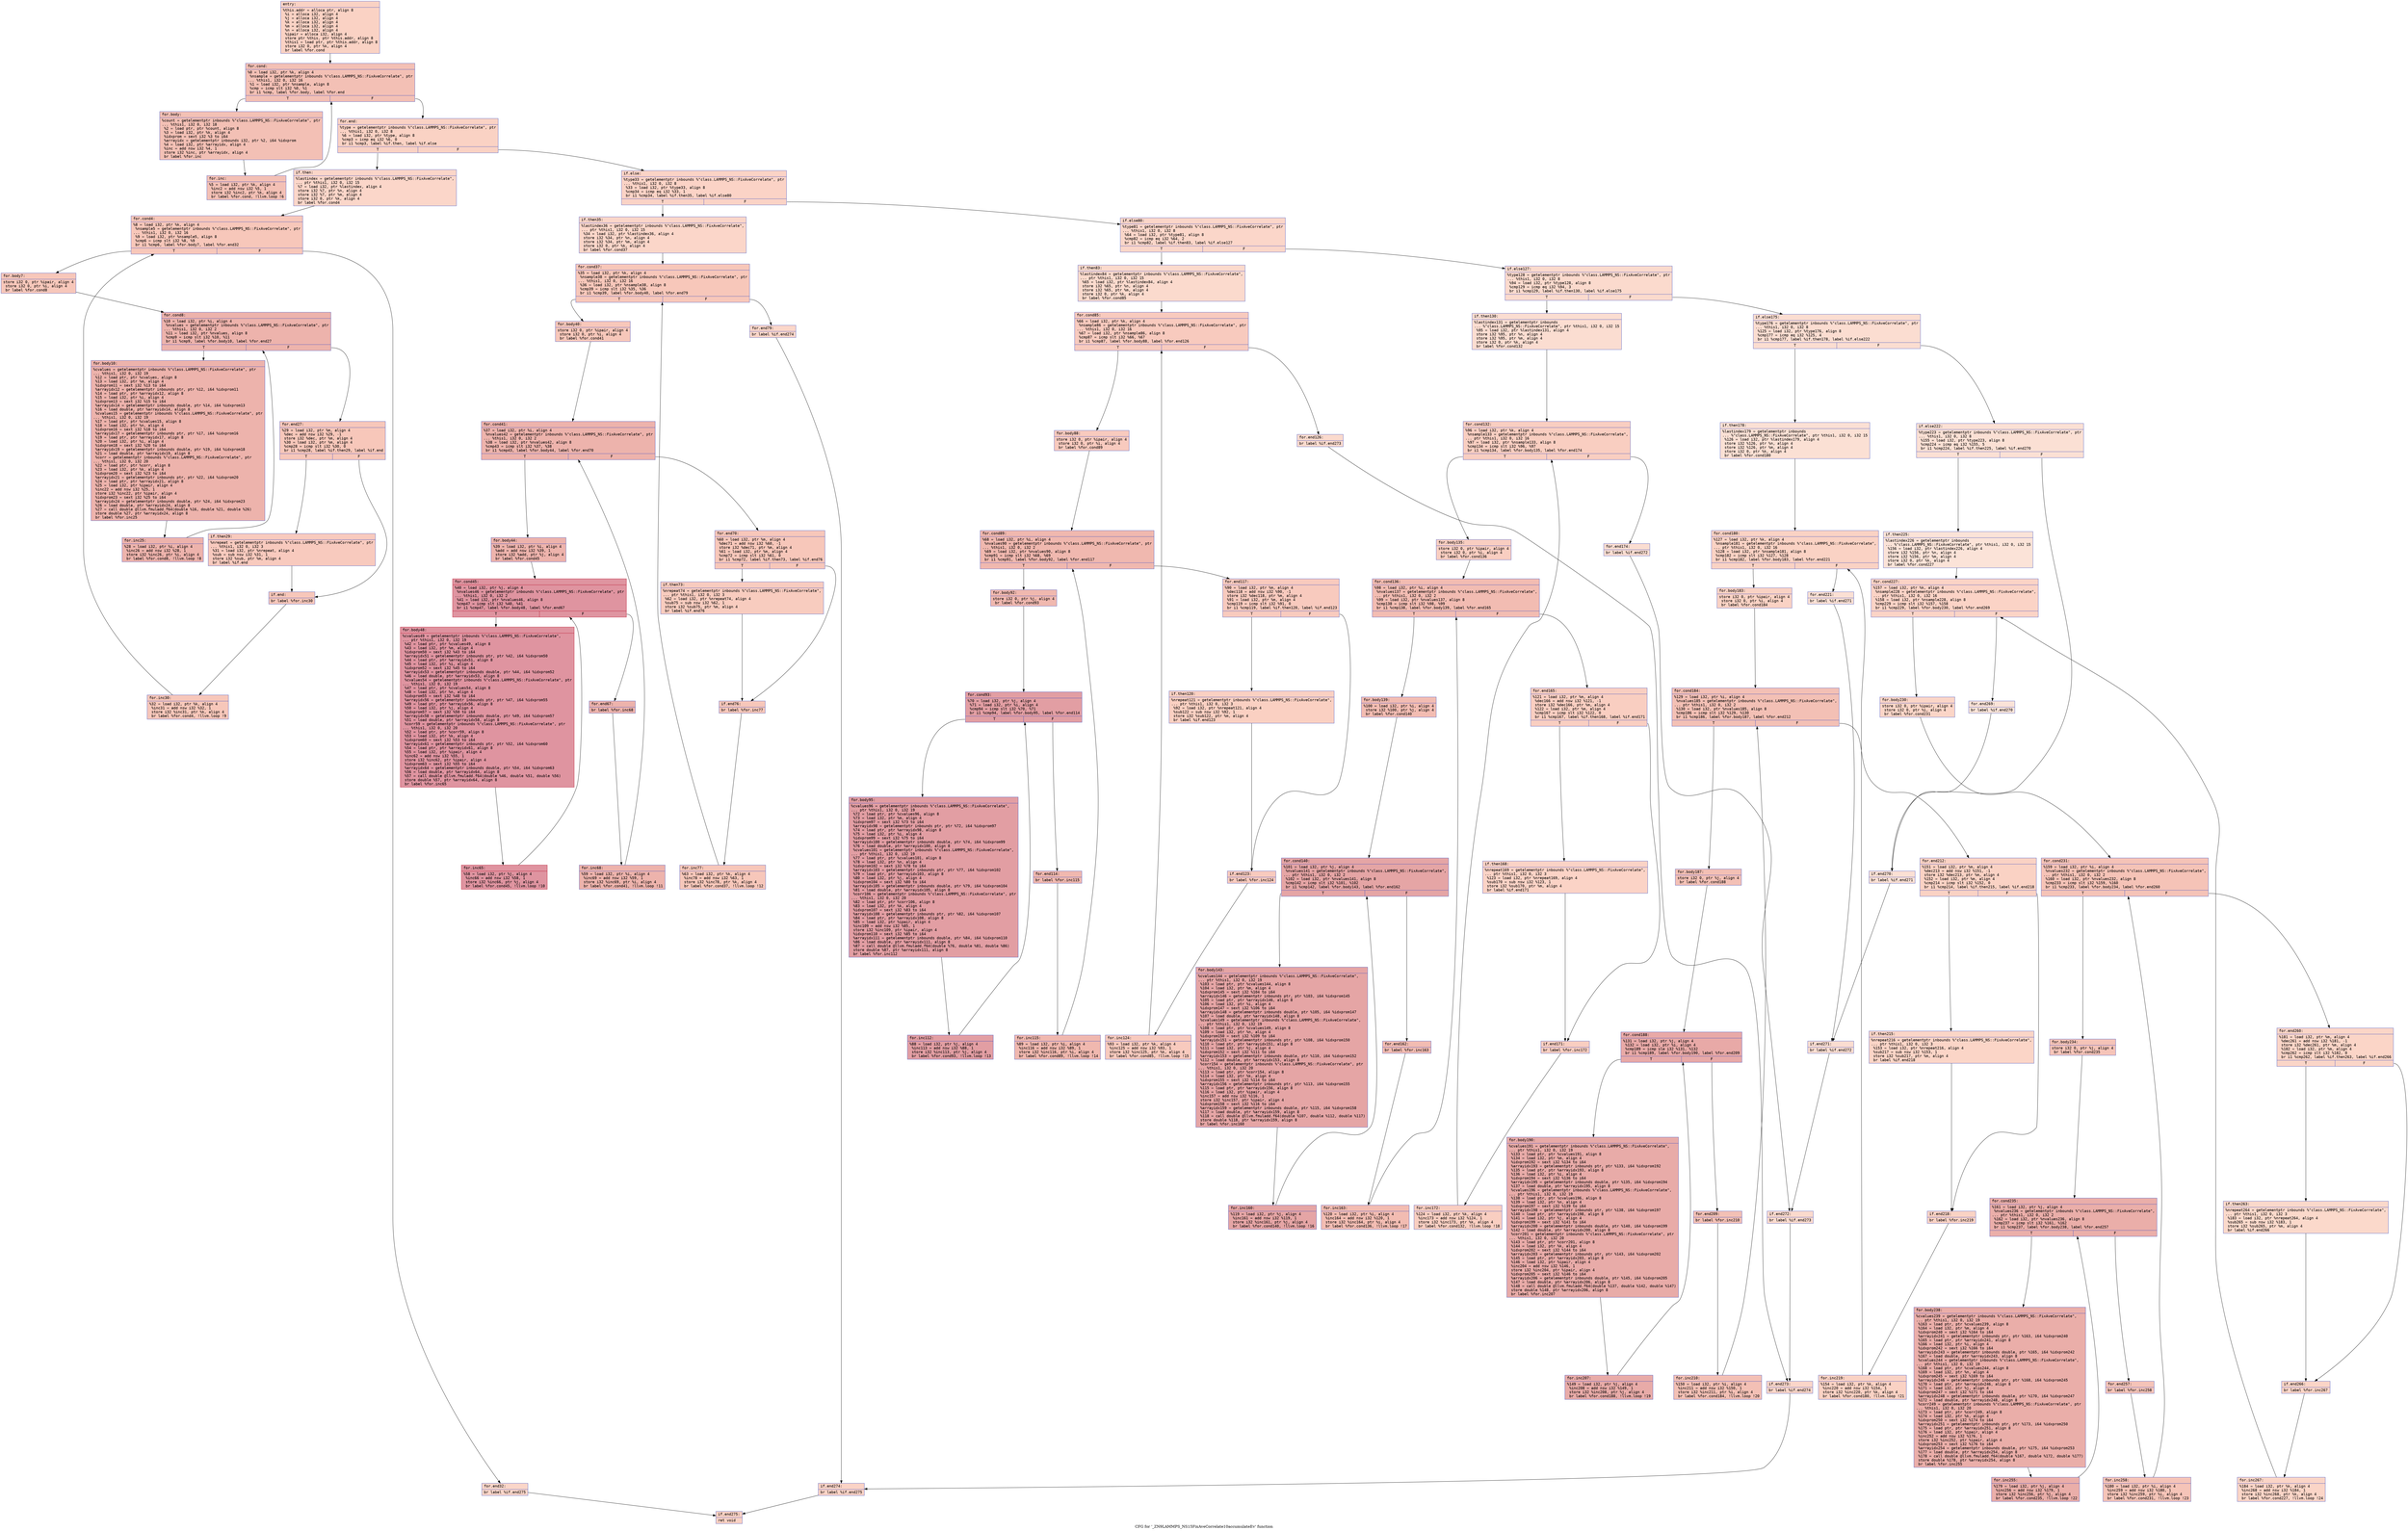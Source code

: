 digraph "CFG for '_ZN9LAMMPS_NS15FixAveCorrelate10accumulateEv' function" {
	label="CFG for '_ZN9LAMMPS_NS15FixAveCorrelate10accumulateEv' function";

	Node0x55703a9fd490 [shape=record,color="#3d50c3ff", style=filled, fillcolor="#f4987a70" fontname="Courier",label="{entry:\l|  %this.addr = alloca ptr, align 8\l  %i = alloca i32, align 4\l  %j = alloca i32, align 4\l  %k = alloca i32, align 4\l  %m = alloca i32, align 4\l  %n = alloca i32, align 4\l  %ipair = alloca i32, align 4\l  store ptr %this, ptr %this.addr, align 8\l  %this1 = load ptr, ptr %this.addr, align 8\l  store i32 0, ptr %k, align 4\l  br label %for.cond\l}"];
	Node0x55703a9fd490 -> Node0x55703a9fd910[tooltip="entry -> for.cond\nProbability 100.00%" ];
	Node0x55703a9fd910 [shape=record,color="#3d50c3ff", style=filled, fillcolor="#e5705870" fontname="Courier",label="{for.cond:\l|  %0 = load i32, ptr %k, align 4\l  %nsample = getelementptr inbounds %\"class.LAMMPS_NS::FixAveCorrelate\", ptr\l... %this1, i32 0, i32 16\l  %1 = load i32, ptr %nsample, align 8\l  %cmp = icmp slt i32 %0, %1\l  br i1 %cmp, label %for.body, label %for.end\l|{<s0>T|<s1>F}}"];
	Node0x55703a9fd910:s0 -> Node0x55703a9fde30[tooltip="for.cond -> for.body\nProbability 96.88%" ];
	Node0x55703a9fd910:s1 -> Node0x55703a9fdeb0[tooltip="for.cond -> for.end\nProbability 3.12%" ];
	Node0x55703a9fde30 [shape=record,color="#3d50c3ff", style=filled, fillcolor="#e5705870" fontname="Courier",label="{for.body:\l|  %count = getelementptr inbounds %\"class.LAMMPS_NS::FixAveCorrelate\", ptr\l... %this1, i32 0, i32 18\l  %2 = load ptr, ptr %count, align 8\l  %3 = load i32, ptr %k, align 4\l  %idxprom = sext i32 %3 to i64\l  %arrayidx = getelementptr inbounds i32, ptr %2, i64 %idxprom\l  %4 = load i32, ptr %arrayidx, align 4\l  %inc = add nsw i32 %4, 1\l  store i32 %inc, ptr %arrayidx, align 4\l  br label %for.inc\l}"];
	Node0x55703a9fde30 -> Node0x55703a9fe4e0[tooltip="for.body -> for.inc\nProbability 100.00%" ];
	Node0x55703a9fe4e0 [shape=record,color="#3d50c3ff", style=filled, fillcolor="#e5705870" fontname="Courier",label="{for.inc:\l|  %5 = load i32, ptr %k, align 4\l  %inc2 = add nsw i32 %5, 1\l  store i32 %inc2, ptr %k, align 4\l  br label %for.cond, !llvm.loop !6\l}"];
	Node0x55703a9fe4e0 -> Node0x55703a9fd910[tooltip="for.inc -> for.cond\nProbability 100.00%" ];
	Node0x55703a9fdeb0 [shape=record,color="#3d50c3ff", style=filled, fillcolor="#f4987a70" fontname="Courier",label="{for.end:\l|  %type = getelementptr inbounds %\"class.LAMMPS_NS::FixAveCorrelate\", ptr\l... %this1, i32 0, i32 8\l  %6 = load i32, ptr %type, align 8\l  %cmp3 = icmp eq i32 %6, 0\l  br i1 %cmp3, label %if.then, label %if.else\l|{<s0>T|<s1>F}}"];
	Node0x55703a9fdeb0:s0 -> Node0x55703a9feaa0[tooltip="for.end -> if.then\nProbability 37.50%" ];
	Node0x55703a9fdeb0:s1 -> Node0x55703a9feb10[tooltip="for.end -> if.else\nProbability 62.50%" ];
	Node0x55703a9feaa0 [shape=record,color="#3d50c3ff", style=filled, fillcolor="#f6a38570" fontname="Courier",label="{if.then:\l|  %lastindex = getelementptr inbounds %\"class.LAMMPS_NS::FixAveCorrelate\",\l... ptr %this1, i32 0, i32 15\l  %7 = load i32, ptr %lastindex, align 4\l  store i32 %7, ptr %n, align 4\l  store i32 %7, ptr %m, align 4\l  store i32 0, ptr %k, align 4\l  br label %for.cond4\l}"];
	Node0x55703a9feaa0 -> Node0x55703a9fec30[tooltip="if.then -> for.cond4\nProbability 100.00%" ];
	Node0x55703a9fec30 [shape=record,color="#3d50c3ff", style=filled, fillcolor="#ec7f6370" fontname="Courier",label="{for.cond4:\l|  %8 = load i32, ptr %k, align 4\l  %nsample5 = getelementptr inbounds %\"class.LAMMPS_NS::FixAveCorrelate\", ptr\l... %this1, i32 0, i32 16\l  %9 = load i32, ptr %nsample5, align 8\l  %cmp6 = icmp slt i32 %8, %9\l  br i1 %cmp6, label %for.body7, label %for.end32\l|{<s0>T|<s1>F}}"];
	Node0x55703a9fec30:s0 -> Node0x55703aa0a2b0[tooltip="for.cond4 -> for.body7\nProbability 96.88%" ];
	Node0x55703a9fec30:s1 -> Node0x55703aa0a330[tooltip="for.cond4 -> for.end32\nProbability 3.12%" ];
	Node0x55703aa0a2b0 [shape=record,color="#3d50c3ff", style=filled, fillcolor="#ec7f6370" fontname="Courier",label="{for.body7:\l|  store i32 0, ptr %ipair, align 4\l  store i32 0, ptr %i, align 4\l  br label %for.cond8\l}"];
	Node0x55703aa0a2b0 -> Node0x55703aa0a5a0[tooltip="for.body7 -> for.cond8\nProbability 100.00%" ];
	Node0x55703aa0a5a0 [shape=record,color="#3d50c3ff", style=filled, fillcolor="#d6524470" fontname="Courier",label="{for.cond8:\l|  %10 = load i32, ptr %i, align 4\l  %nvalues = getelementptr inbounds %\"class.LAMMPS_NS::FixAveCorrelate\", ptr\l... %this1, i32 0, i32 2\l  %11 = load i32, ptr %nvalues, align 8\l  %cmp9 = icmp slt i32 %10, %11\l  br i1 %cmp9, label %for.body10, label %for.end27\l|{<s0>T|<s1>F}}"];
	Node0x55703aa0a5a0:s0 -> Node0x55703aa0a920[tooltip="for.cond8 -> for.body10\nProbability 96.88%" ];
	Node0x55703aa0a5a0:s1 -> Node0x55703aa0a9a0[tooltip="for.cond8 -> for.end27\nProbability 3.12%" ];
	Node0x55703aa0a920 [shape=record,color="#3d50c3ff", style=filled, fillcolor="#d6524470" fontname="Courier",label="{for.body10:\l|  %cvalues = getelementptr inbounds %\"class.LAMMPS_NS::FixAveCorrelate\", ptr\l... %this1, i32 0, i32 19\l  %12 = load ptr, ptr %cvalues, align 8\l  %13 = load i32, ptr %m, align 4\l  %idxprom11 = sext i32 %13 to i64\l  %arrayidx12 = getelementptr inbounds ptr, ptr %12, i64 %idxprom11\l  %14 = load ptr, ptr %arrayidx12, align 8\l  %15 = load i32, ptr %i, align 4\l  %idxprom13 = sext i32 %15 to i64\l  %arrayidx14 = getelementptr inbounds double, ptr %14, i64 %idxprom13\l  %16 = load double, ptr %arrayidx14, align 8\l  %cvalues15 = getelementptr inbounds %\"class.LAMMPS_NS::FixAveCorrelate\", ptr\l... %this1, i32 0, i32 19\l  %17 = load ptr, ptr %cvalues15, align 8\l  %18 = load i32, ptr %n, align 4\l  %idxprom16 = sext i32 %18 to i64\l  %arrayidx17 = getelementptr inbounds ptr, ptr %17, i64 %idxprom16\l  %19 = load ptr, ptr %arrayidx17, align 8\l  %20 = load i32, ptr %i, align 4\l  %idxprom18 = sext i32 %20 to i64\l  %arrayidx19 = getelementptr inbounds double, ptr %19, i64 %idxprom18\l  %21 = load double, ptr %arrayidx19, align 8\l  %corr = getelementptr inbounds %\"class.LAMMPS_NS::FixAveCorrelate\", ptr\l... %this1, i32 0, i32 20\l  %22 = load ptr, ptr %corr, align 8\l  %23 = load i32, ptr %k, align 4\l  %idxprom20 = sext i32 %23 to i64\l  %arrayidx21 = getelementptr inbounds ptr, ptr %22, i64 %idxprom20\l  %24 = load ptr, ptr %arrayidx21, align 8\l  %25 = load i32, ptr %ipair, align 4\l  %inc22 = add nsw i32 %25, 1\l  store i32 %inc22, ptr %ipair, align 4\l  %idxprom23 = sext i32 %25 to i64\l  %arrayidx24 = getelementptr inbounds double, ptr %24, i64 %idxprom23\l  %26 = load double, ptr %arrayidx24, align 8\l  %27 = call double @llvm.fmuladd.f64(double %16, double %21, double %26)\l  store double %27, ptr %arrayidx24, align 8\l  br label %for.inc25\l}"];
	Node0x55703aa0a920 -> Node0x55703a9f9bf0[tooltip="for.body10 -> for.inc25\nProbability 100.00%" ];
	Node0x55703a9f9bf0 [shape=record,color="#3d50c3ff", style=filled, fillcolor="#d6524470" fontname="Courier",label="{for.inc25:\l|  %28 = load i32, ptr %i, align 4\l  %inc26 = add nsw i32 %28, 1\l  store i32 %inc26, ptr %i, align 4\l  br label %for.cond8, !llvm.loop !8\l}"];
	Node0x55703a9f9bf0 -> Node0x55703aa0a5a0[tooltip="for.inc25 -> for.cond8\nProbability 100.00%" ];
	Node0x55703aa0a9a0 [shape=record,color="#3d50c3ff", style=filled, fillcolor="#ec7f6370" fontname="Courier",label="{for.end27:\l|  %29 = load i32, ptr %m, align 4\l  %dec = add nsw i32 %29, -1\l  store i32 %dec, ptr %m, align 4\l  %30 = load i32, ptr %m, align 4\l  %cmp28 = icmp slt i32 %30, 0\l  br i1 %cmp28, label %if.then29, label %if.end\l|{<s0>T|<s1>F}}"];
	Node0x55703aa0a9a0:s0 -> Node0x55703aa0c9d0[tooltip="for.end27 -> if.then29\nProbability 37.50%" ];
	Node0x55703aa0a9a0:s1 -> Node0x55703aa0ca20[tooltip="for.end27 -> if.end\nProbability 62.50%" ];
	Node0x55703aa0c9d0 [shape=record,color="#3d50c3ff", style=filled, fillcolor="#ef886b70" fontname="Courier",label="{if.then29:\l|  %nrepeat = getelementptr inbounds %\"class.LAMMPS_NS::FixAveCorrelate\", ptr\l... %this1, i32 0, i32 3\l  %31 = load i32, ptr %nrepeat, align 4\l  %sub = sub nsw i32 %31, 1\l  store i32 %sub, ptr %m, align 4\l  br label %if.end\l}"];
	Node0x55703aa0c9d0 -> Node0x55703aa0ca20[tooltip="if.then29 -> if.end\nProbability 100.00%" ];
	Node0x55703aa0ca20 [shape=record,color="#3d50c3ff", style=filled, fillcolor="#ec7f6370" fontname="Courier",label="{if.end:\l|  br label %for.inc30\l}"];
	Node0x55703aa0ca20 -> Node0x55703aa0ce60[tooltip="if.end -> for.inc30\nProbability 100.00%" ];
	Node0x55703aa0ce60 [shape=record,color="#3d50c3ff", style=filled, fillcolor="#ec7f6370" fontname="Courier",label="{for.inc30:\l|  %32 = load i32, ptr %k, align 4\l  %inc31 = add nsw i32 %32, 1\l  store i32 %inc31, ptr %k, align 4\l  br label %for.cond4, !llvm.loop !9\l}"];
	Node0x55703aa0ce60 -> Node0x55703a9fec30[tooltip="for.inc30 -> for.cond4\nProbability 100.00%" ];
	Node0x55703aa0a330 [shape=record,color="#3d50c3ff", style=filled, fillcolor="#f6a38570" fontname="Courier",label="{for.end32:\l|  br label %if.end275\l}"];
	Node0x55703aa0a330 -> Node0x55703aa0d2e0[tooltip="for.end32 -> if.end275\nProbability 100.00%" ];
	Node0x55703a9feb10 [shape=record,color="#3d50c3ff", style=filled, fillcolor="#f59c7d70" fontname="Courier",label="{if.else:\l|  %type33 = getelementptr inbounds %\"class.LAMMPS_NS::FixAveCorrelate\", ptr\l... %this1, i32 0, i32 8\l  %33 = load i32, ptr %type33, align 8\l  %cmp34 = icmp eq i32 %33, 1\l  br i1 %cmp34, label %if.then35, label %if.else80\l|{<s0>T|<s1>F}}"];
	Node0x55703a9feb10:s0 -> Node0x55703aa0d5e0[tooltip="if.else -> if.then35\nProbability 50.00%" ];
	Node0x55703a9feb10:s1 -> Node0x55703aa0d660[tooltip="if.else -> if.else80\nProbability 50.00%" ];
	Node0x55703aa0d5e0 [shape=record,color="#3d50c3ff", style=filled, fillcolor="#f6a38570" fontname="Courier",label="{if.then35:\l|  %lastindex36 = getelementptr inbounds %\"class.LAMMPS_NS::FixAveCorrelate\",\l... ptr %this1, i32 0, i32 15\l  %34 = load i32, ptr %lastindex36, align 4\l  store i32 %34, ptr %n, align 4\l  store i32 %34, ptr %m, align 4\l  store i32 0, ptr %k, align 4\l  br label %for.cond37\l}"];
	Node0x55703aa0d5e0 -> Node0x55703aa0dae0[tooltip="if.then35 -> for.cond37\nProbability 100.00%" ];
	Node0x55703aa0dae0 [shape=record,color="#3d50c3ff", style=filled, fillcolor="#ec7f6370" fontname="Courier",label="{for.cond37:\l|  %35 = load i32, ptr %k, align 4\l  %nsample38 = getelementptr inbounds %\"class.LAMMPS_NS::FixAveCorrelate\", ptr\l... %this1, i32 0, i32 16\l  %36 = load i32, ptr %nsample38, align 8\l  %cmp39 = icmp slt i32 %35, %36\l  br i1 %cmp39, label %for.body40, label %for.end79\l|{<s0>T|<s1>F}}"];
	Node0x55703aa0dae0:s0 -> Node0x55703aa0de70[tooltip="for.cond37 -> for.body40\nProbability 96.88%" ];
	Node0x55703aa0dae0:s1 -> Node0x55703aa0def0[tooltip="for.cond37 -> for.end79\nProbability 3.12%" ];
	Node0x55703aa0de70 [shape=record,color="#3d50c3ff", style=filled, fillcolor="#ec7f6370" fontname="Courier",label="{for.body40:\l|  store i32 0, ptr %ipair, align 4\l  store i32 0, ptr %i, align 4\l  br label %for.cond41\l}"];
	Node0x55703aa0de70 -> Node0x55703aa0e160[tooltip="for.body40 -> for.cond41\nProbability 100.00%" ];
	Node0x55703aa0e160 [shape=record,color="#3d50c3ff", style=filled, fillcolor="#d6524470" fontname="Courier",label="{for.cond41:\l|  %37 = load i32, ptr %i, align 4\l  %nvalues42 = getelementptr inbounds %\"class.LAMMPS_NS::FixAveCorrelate\", ptr\l... %this1, i32 0, i32 2\l  %38 = load i32, ptr %nvalues42, align 8\l  %cmp43 = icmp slt i32 %37, %38\l  br i1 %cmp43, label %for.body44, label %for.end70\l|{<s0>T|<s1>F}}"];
	Node0x55703aa0e160:s0 -> Node0x55703aa0e4f0[tooltip="for.cond41 -> for.body44\nProbability 96.88%" ];
	Node0x55703aa0e160:s1 -> Node0x55703aa0e570[tooltip="for.cond41 -> for.end70\nProbability 3.12%" ];
	Node0x55703aa0e4f0 [shape=record,color="#3d50c3ff", style=filled, fillcolor="#d6524470" fontname="Courier",label="{for.body44:\l|  %39 = load i32, ptr %i, align 4\l  %add = add nsw i32 %39, 1\l  store i32 %add, ptr %j, align 4\l  br label %for.cond45\l}"];
	Node0x55703aa0e4f0 -> Node0x55703aa0e870[tooltip="for.body44 -> for.cond45\nProbability 100.00%" ];
	Node0x55703aa0e870 [shape=record,color="#b70d28ff", style=filled, fillcolor="#b70d2870" fontname="Courier",label="{for.cond45:\l|  %40 = load i32, ptr %j, align 4\l  %nvalues46 = getelementptr inbounds %\"class.LAMMPS_NS::FixAveCorrelate\", ptr\l... %this1, i32 0, i32 2\l  %41 = load i32, ptr %nvalues46, align 8\l  %cmp47 = icmp slt i32 %40, %41\l  br i1 %cmp47, label %for.body48, label %for.end67\l|{<s0>T|<s1>F}}"];
	Node0x55703aa0e870:s0 -> Node0x55703aa0ec00[tooltip="for.cond45 -> for.body48\nProbability 96.88%" ];
	Node0x55703aa0e870:s1 -> Node0x55703aa0ec80[tooltip="for.cond45 -> for.end67\nProbability 3.12%" ];
	Node0x55703aa0ec00 [shape=record,color="#b70d28ff", style=filled, fillcolor="#b70d2870" fontname="Courier",label="{for.body48:\l|  %cvalues49 = getelementptr inbounds %\"class.LAMMPS_NS::FixAveCorrelate\",\l... ptr %this1, i32 0, i32 19\l  %42 = load ptr, ptr %cvalues49, align 8\l  %43 = load i32, ptr %m, align 4\l  %idxprom50 = sext i32 %43 to i64\l  %arrayidx51 = getelementptr inbounds ptr, ptr %42, i64 %idxprom50\l  %44 = load ptr, ptr %arrayidx51, align 8\l  %45 = load i32, ptr %i, align 4\l  %idxprom52 = sext i32 %45 to i64\l  %arrayidx53 = getelementptr inbounds double, ptr %44, i64 %idxprom52\l  %46 = load double, ptr %arrayidx53, align 8\l  %cvalues54 = getelementptr inbounds %\"class.LAMMPS_NS::FixAveCorrelate\", ptr\l... %this1, i32 0, i32 19\l  %47 = load ptr, ptr %cvalues54, align 8\l  %48 = load i32, ptr %n, align 4\l  %idxprom55 = sext i32 %48 to i64\l  %arrayidx56 = getelementptr inbounds ptr, ptr %47, i64 %idxprom55\l  %49 = load ptr, ptr %arrayidx56, align 8\l  %50 = load i32, ptr %j, align 4\l  %idxprom57 = sext i32 %50 to i64\l  %arrayidx58 = getelementptr inbounds double, ptr %49, i64 %idxprom57\l  %51 = load double, ptr %arrayidx58, align 8\l  %corr59 = getelementptr inbounds %\"class.LAMMPS_NS::FixAveCorrelate\", ptr\l... %this1, i32 0, i32 20\l  %52 = load ptr, ptr %corr59, align 8\l  %53 = load i32, ptr %k, align 4\l  %idxprom60 = sext i32 %53 to i64\l  %arrayidx61 = getelementptr inbounds ptr, ptr %52, i64 %idxprom60\l  %54 = load ptr, ptr %arrayidx61, align 8\l  %55 = load i32, ptr %ipair, align 4\l  %inc62 = add nsw i32 %55, 1\l  store i32 %inc62, ptr %ipair, align 4\l  %idxprom63 = sext i32 %55 to i64\l  %arrayidx64 = getelementptr inbounds double, ptr %54, i64 %idxprom63\l  %56 = load double, ptr %arrayidx64, align 8\l  %57 = call double @llvm.fmuladd.f64(double %46, double %51, double %56)\l  store double %57, ptr %arrayidx64, align 8\l  br label %for.inc65\l}"];
	Node0x55703aa0ec00 -> Node0x55703aa11270[tooltip="for.body48 -> for.inc65\nProbability 100.00%" ];
	Node0x55703aa11270 [shape=record,color="#b70d28ff", style=filled, fillcolor="#b70d2870" fontname="Courier",label="{for.inc65:\l|  %58 = load i32, ptr %j, align 4\l  %inc66 = add nsw i32 %58, 1\l  store i32 %inc66, ptr %j, align 4\l  br label %for.cond45, !llvm.loop !10\l}"];
	Node0x55703aa11270 -> Node0x55703aa0e870[tooltip="for.inc65 -> for.cond45\nProbability 100.00%" ];
	Node0x55703aa0ec80 [shape=record,color="#3d50c3ff", style=filled, fillcolor="#d6524470" fontname="Courier",label="{for.end67:\l|  br label %for.inc68\l}"];
	Node0x55703aa0ec80 -> Node0x55703aa116a0[tooltip="for.end67 -> for.inc68\nProbability 100.00%" ];
	Node0x55703aa116a0 [shape=record,color="#3d50c3ff", style=filled, fillcolor="#d6524470" fontname="Courier",label="{for.inc68:\l|  %59 = load i32, ptr %i, align 4\l  %inc69 = add nsw i32 %59, 1\l  store i32 %inc69, ptr %i, align 4\l  br label %for.cond41, !llvm.loop !11\l}"];
	Node0x55703aa116a0 -> Node0x55703aa0e160[tooltip="for.inc68 -> for.cond41\nProbability 100.00%" ];
	Node0x55703aa0e570 [shape=record,color="#3d50c3ff", style=filled, fillcolor="#ec7f6370" fontname="Courier",label="{for.end70:\l|  %60 = load i32, ptr %m, align 4\l  %dec71 = add nsw i32 %60, -1\l  store i32 %dec71, ptr %m, align 4\l  %61 = load i32, ptr %m, align 4\l  %cmp72 = icmp slt i32 %61, 0\l  br i1 %cmp72, label %if.then73, label %if.end76\l|{<s0>T|<s1>F}}"];
	Node0x55703aa0e570:s0 -> Node0x55703aa11dd0[tooltip="for.end70 -> if.then73\nProbability 37.50%" ];
	Node0x55703aa0e570:s1 -> Node0x55703aa11e50[tooltip="for.end70 -> if.end76\nProbability 62.50%" ];
	Node0x55703aa11dd0 [shape=record,color="#3d50c3ff", style=filled, fillcolor="#f08b6e70" fontname="Courier",label="{if.then73:\l|  %nrepeat74 = getelementptr inbounds %\"class.LAMMPS_NS::FixAveCorrelate\",\l... ptr %this1, i32 0, i32 3\l  %62 = load i32, ptr %nrepeat74, align 4\l  %sub75 = sub nsw i32 %62, 1\l  store i32 %sub75, ptr %m, align 4\l  br label %if.end76\l}"];
	Node0x55703aa11dd0 -> Node0x55703aa11e50[tooltip="if.then73 -> if.end76\nProbability 100.00%" ];
	Node0x55703aa11e50 [shape=record,color="#3d50c3ff", style=filled, fillcolor="#ec7f6370" fontname="Courier",label="{if.end76:\l|  br label %for.inc77\l}"];
	Node0x55703aa11e50 -> Node0x55703aa122b0[tooltip="if.end76 -> for.inc77\nProbability 100.00%" ];
	Node0x55703aa122b0 [shape=record,color="#3d50c3ff", style=filled, fillcolor="#ec7f6370" fontname="Courier",label="{for.inc77:\l|  %63 = load i32, ptr %k, align 4\l  %inc78 = add nsw i32 %63, 1\l  store i32 %inc78, ptr %k, align 4\l  br label %for.cond37, !llvm.loop !12\l}"];
	Node0x55703aa122b0 -> Node0x55703aa0dae0[tooltip="for.inc77 -> for.cond37\nProbability 100.00%" ];
	Node0x55703aa0def0 [shape=record,color="#3d50c3ff", style=filled, fillcolor="#f6a38570" fontname="Courier",label="{for.end79:\l|  br label %if.end274\l}"];
	Node0x55703aa0def0 -> Node0x55703aa12730[tooltip="for.end79 -> if.end274\nProbability 100.00%" ];
	Node0x55703aa0d660 [shape=record,color="#3d50c3ff", style=filled, fillcolor="#f6a38570" fontname="Courier",label="{if.else80:\l|  %type81 = getelementptr inbounds %\"class.LAMMPS_NS::FixAveCorrelate\", ptr\l... %this1, i32 0, i32 8\l  %64 = load i32, ptr %type81, align 8\l  %cmp82 = icmp eq i32 %64, 2\l  br i1 %cmp82, label %if.then83, label %if.else127\l|{<s0>T|<s1>F}}"];
	Node0x55703aa0d660:s0 -> Node0x55703aa12a30[tooltip="if.else80 -> if.then83\nProbability 50.00%" ];
	Node0x55703aa0d660:s1 -> Node0x55703aa12ab0[tooltip="if.else80 -> if.else127\nProbability 50.00%" ];
	Node0x55703aa12a30 [shape=record,color="#3d50c3ff", style=filled, fillcolor="#f7ac8e70" fontname="Courier",label="{if.then83:\l|  %lastindex84 = getelementptr inbounds %\"class.LAMMPS_NS::FixAveCorrelate\",\l... ptr %this1, i32 0, i32 15\l  %65 = load i32, ptr %lastindex84, align 4\l  store i32 %65, ptr %n, align 4\l  store i32 %65, ptr %m, align 4\l  store i32 0, ptr %k, align 4\l  br label %for.cond85\l}"];
	Node0x55703aa12a30 -> Node0x55703aa12f30[tooltip="if.then83 -> for.cond85\nProbability 100.00%" ];
	Node0x55703aa12f30 [shape=record,color="#3d50c3ff", style=filled, fillcolor="#ef886b70" fontname="Courier",label="{for.cond85:\l|  %66 = load i32, ptr %k, align 4\l  %nsample86 = getelementptr inbounds %\"class.LAMMPS_NS::FixAveCorrelate\", ptr\l... %this1, i32 0, i32 16\l  %67 = load i32, ptr %nsample86, align 8\l  %cmp87 = icmp slt i32 %66, %67\l  br i1 %cmp87, label %for.body88, label %for.end126\l|{<s0>T|<s1>F}}"];
	Node0x55703aa12f30:s0 -> Node0x55703aa132c0[tooltip="for.cond85 -> for.body88\nProbability 96.88%" ];
	Node0x55703aa12f30:s1 -> Node0x55703aa13340[tooltip="for.cond85 -> for.end126\nProbability 3.12%" ];
	Node0x55703aa132c0 [shape=record,color="#3d50c3ff", style=filled, fillcolor="#ef886b70" fontname="Courier",label="{for.body88:\l|  store i32 0, ptr %ipair, align 4\l  store i32 0, ptr %i, align 4\l  br label %for.cond89\l}"];
	Node0x55703aa132c0 -> Node0x55703aa135b0[tooltip="for.body88 -> for.cond89\nProbability 100.00%" ];
	Node0x55703aa135b0 [shape=record,color="#3d50c3ff", style=filled, fillcolor="#dc5d4a70" fontname="Courier",label="{for.cond89:\l|  %68 = load i32, ptr %i, align 4\l  %nvalues90 = getelementptr inbounds %\"class.LAMMPS_NS::FixAveCorrelate\", ptr\l... %this1, i32 0, i32 2\l  %69 = load i32, ptr %nvalues90, align 8\l  %cmp91 = icmp slt i32 %68, %69\l  br i1 %cmp91, label %for.body92, label %for.end117\l|{<s0>T|<s1>F}}"];
	Node0x55703aa135b0:s0 -> Node0x55703aa13940[tooltip="for.cond89 -> for.body92\nProbability 96.88%" ];
	Node0x55703aa135b0:s1 -> Node0x55703aa139c0[tooltip="for.cond89 -> for.end117\nProbability 3.12%" ];
	Node0x55703aa13940 [shape=record,color="#3d50c3ff", style=filled, fillcolor="#dc5d4a70" fontname="Courier",label="{for.body92:\l|  store i32 0, ptr %j, align 4\l  br label %for.cond93\l}"];
	Node0x55703aa13940 -> Node0x55703aa13b90[tooltip="for.body92 -> for.cond93\nProbability 100.00%" ];
	Node0x55703aa13b90 [shape=record,color="#3d50c3ff", style=filled, fillcolor="#be242e70" fontname="Courier",label="{for.cond93:\l|  %70 = load i32, ptr %j, align 4\l  %71 = load i32, ptr %i, align 4\l  %cmp94 = icmp slt i32 %70, %71\l  br i1 %cmp94, label %for.body95, label %for.end114\l|{<s0>T|<s1>F}}"];
	Node0x55703aa13b90:s0 -> Node0x55703aa13e30[tooltip="for.cond93 -> for.body95\nProbability 96.88%" ];
	Node0x55703aa13b90:s1 -> Node0x55703aa13eb0[tooltip="for.cond93 -> for.end114\nProbability 3.12%" ];
	Node0x55703aa13e30 [shape=record,color="#3d50c3ff", style=filled, fillcolor="#be242e70" fontname="Courier",label="{for.body95:\l|  %cvalues96 = getelementptr inbounds %\"class.LAMMPS_NS::FixAveCorrelate\",\l... ptr %this1, i32 0, i32 19\l  %72 = load ptr, ptr %cvalues96, align 8\l  %73 = load i32, ptr %m, align 4\l  %idxprom97 = sext i32 %73 to i64\l  %arrayidx98 = getelementptr inbounds ptr, ptr %72, i64 %idxprom97\l  %74 = load ptr, ptr %arrayidx98, align 8\l  %75 = load i32, ptr %i, align 4\l  %idxprom99 = sext i32 %75 to i64\l  %arrayidx100 = getelementptr inbounds double, ptr %74, i64 %idxprom99\l  %76 = load double, ptr %arrayidx100, align 8\l  %cvalues101 = getelementptr inbounds %\"class.LAMMPS_NS::FixAveCorrelate\",\l... ptr %this1, i32 0, i32 19\l  %77 = load ptr, ptr %cvalues101, align 8\l  %78 = load i32, ptr %n, align 4\l  %idxprom102 = sext i32 %78 to i64\l  %arrayidx103 = getelementptr inbounds ptr, ptr %77, i64 %idxprom102\l  %79 = load ptr, ptr %arrayidx103, align 8\l  %80 = load i32, ptr %j, align 4\l  %idxprom104 = sext i32 %80 to i64\l  %arrayidx105 = getelementptr inbounds double, ptr %79, i64 %idxprom104\l  %81 = load double, ptr %arrayidx105, align 8\l  %corr106 = getelementptr inbounds %\"class.LAMMPS_NS::FixAveCorrelate\", ptr\l... %this1, i32 0, i32 20\l  %82 = load ptr, ptr %corr106, align 8\l  %83 = load i32, ptr %k, align 4\l  %idxprom107 = sext i32 %83 to i64\l  %arrayidx108 = getelementptr inbounds ptr, ptr %82, i64 %idxprom107\l  %84 = load ptr, ptr %arrayidx108, align 8\l  %85 = load i32, ptr %ipair, align 4\l  %inc109 = add nsw i32 %85, 1\l  store i32 %inc109, ptr %ipair, align 4\l  %idxprom110 = sext i32 %85 to i64\l  %arrayidx111 = getelementptr inbounds double, ptr %84, i64 %idxprom110\l  %86 = load double, ptr %arrayidx111, align 8\l  %87 = call double @llvm.fmuladd.f64(double %76, double %81, double %86)\l  store double %87, ptr %arrayidx111, align 8\l  br label %for.inc112\l}"];
	Node0x55703aa13e30 -> Node0x55703aa156e0[tooltip="for.body95 -> for.inc112\nProbability 100.00%" ];
	Node0x55703aa156e0 [shape=record,color="#3d50c3ff", style=filled, fillcolor="#be242e70" fontname="Courier",label="{for.inc112:\l|  %88 = load i32, ptr %j, align 4\l  %inc113 = add nsw i32 %88, 1\l  store i32 %inc113, ptr %j, align 4\l  br label %for.cond93, !llvm.loop !13\l}"];
	Node0x55703aa156e0 -> Node0x55703aa13b90[tooltip="for.inc112 -> for.cond93\nProbability 100.00%" ];
	Node0x55703aa13eb0 [shape=record,color="#3d50c3ff", style=filled, fillcolor="#dc5d4a70" fontname="Courier",label="{for.end114:\l|  br label %for.inc115\l}"];
	Node0x55703aa13eb0 -> Node0x55703aa15b10[tooltip="for.end114 -> for.inc115\nProbability 100.00%" ];
	Node0x55703aa15b10 [shape=record,color="#3d50c3ff", style=filled, fillcolor="#dc5d4a70" fontname="Courier",label="{for.inc115:\l|  %89 = load i32, ptr %i, align 4\l  %inc116 = add nsw i32 %89, 1\l  store i32 %inc116, ptr %i, align 4\l  br label %for.cond89, !llvm.loop !14\l}"];
	Node0x55703aa15b10 -> Node0x55703aa135b0[tooltip="for.inc115 -> for.cond89\nProbability 100.00%" ];
	Node0x55703aa139c0 [shape=record,color="#3d50c3ff", style=filled, fillcolor="#ef886b70" fontname="Courier",label="{for.end117:\l|  %90 = load i32, ptr %m, align 4\l  %dec118 = add nsw i32 %90, -1\l  store i32 %dec118, ptr %m, align 4\l  %91 = load i32, ptr %m, align 4\l  %cmp119 = icmp slt i32 %91, 0\l  br i1 %cmp119, label %if.then120, label %if.end123\l|{<s0>T|<s1>F}}"];
	Node0x55703aa139c0:s0 -> Node0x55703aa16240[tooltip="for.end117 -> if.then120\nProbability 37.50%" ];
	Node0x55703aa139c0:s1 -> Node0x55703aa162c0[tooltip="for.end117 -> if.end123\nProbability 62.50%" ];
	Node0x55703aa16240 [shape=record,color="#3d50c3ff", style=filled, fillcolor="#f3947570" fontname="Courier",label="{if.then120:\l|  %nrepeat121 = getelementptr inbounds %\"class.LAMMPS_NS::FixAveCorrelate\",\l... ptr %this1, i32 0, i32 3\l  %92 = load i32, ptr %nrepeat121, align 4\l  %sub122 = sub nsw i32 %92, 1\l  store i32 %sub122, ptr %m, align 4\l  br label %if.end123\l}"];
	Node0x55703aa16240 -> Node0x55703aa162c0[tooltip="if.then120 -> if.end123\nProbability 100.00%" ];
	Node0x55703aa162c0 [shape=record,color="#3d50c3ff", style=filled, fillcolor="#ef886b70" fontname="Courier",label="{if.end123:\l|  br label %for.inc124\l}"];
	Node0x55703aa162c0 -> Node0x55703aa16720[tooltip="if.end123 -> for.inc124\nProbability 100.00%" ];
	Node0x55703aa16720 [shape=record,color="#3d50c3ff", style=filled, fillcolor="#ef886b70" fontname="Courier",label="{for.inc124:\l|  %93 = load i32, ptr %k, align 4\l  %inc125 = add nsw i32 %93, 1\l  store i32 %inc125, ptr %k, align 4\l  br label %for.cond85, !llvm.loop !15\l}"];
	Node0x55703aa16720 -> Node0x55703aa12f30[tooltip="for.inc124 -> for.cond85\nProbability 100.00%" ];
	Node0x55703aa13340 [shape=record,color="#3d50c3ff", style=filled, fillcolor="#f7ac8e70" fontname="Courier",label="{for.end126:\l|  br label %if.end273\l}"];
	Node0x55703aa13340 -> Node0x55703aa16ba0[tooltip="for.end126 -> if.end273\nProbability 100.00%" ];
	Node0x55703aa12ab0 [shape=record,color="#3d50c3ff", style=filled, fillcolor="#f7ac8e70" fontname="Courier",label="{if.else127:\l|  %type128 = getelementptr inbounds %\"class.LAMMPS_NS::FixAveCorrelate\", ptr\l... %this1, i32 0, i32 8\l  %94 = load i32, ptr %type128, align 8\l  %cmp129 = icmp eq i32 %94, 3\l  br i1 %cmp129, label %if.then130, label %if.else175\l|{<s0>T|<s1>F}}"];
	Node0x55703aa12ab0:s0 -> Node0x55703aa16ea0[tooltip="if.else127 -> if.then130\nProbability 50.00%" ];
	Node0x55703aa12ab0:s1 -> Node0x55703aa16f20[tooltip="if.else127 -> if.else175\nProbability 50.00%" ];
	Node0x55703aa16ea0 [shape=record,color="#3d50c3ff", style=filled, fillcolor="#f7b39670" fontname="Courier",label="{if.then130:\l|  %lastindex131 = getelementptr inbounds\l... %\"class.LAMMPS_NS::FixAveCorrelate\", ptr %this1, i32 0, i32 15\l  %95 = load i32, ptr %lastindex131, align 4\l  store i32 %95, ptr %n, align 4\l  store i32 %95, ptr %m, align 4\l  store i32 0, ptr %k, align 4\l  br label %for.cond132\l}"];
	Node0x55703aa16ea0 -> Node0x55703aa0f750[tooltip="if.then130 -> for.cond132\nProbability 100.00%" ];
	Node0x55703aa0f750 [shape=record,color="#3d50c3ff", style=filled, fillcolor="#f2907270" fontname="Courier",label="{for.cond132:\l|  %96 = load i32, ptr %k, align 4\l  %nsample133 = getelementptr inbounds %\"class.LAMMPS_NS::FixAveCorrelate\",\l... ptr %this1, i32 0, i32 16\l  %97 = load i32, ptr %nsample133, align 8\l  %cmp134 = icmp slt i32 %96, %97\l  br i1 %cmp134, label %for.body135, label %for.end174\l|{<s0>T|<s1>F}}"];
	Node0x55703aa0f750:s0 -> Node0x55703aa0fae0[tooltip="for.cond132 -> for.body135\nProbability 96.88%" ];
	Node0x55703aa0f750:s1 -> Node0x55703aa0fb60[tooltip="for.cond132 -> for.end174\nProbability 3.12%" ];
	Node0x55703aa0fae0 [shape=record,color="#3d50c3ff", style=filled, fillcolor="#f2907270" fontname="Courier",label="{for.body135:\l|  store i32 0, ptr %ipair, align 4\l  store i32 0, ptr %i, align 4\l  br label %for.cond136\l}"];
	Node0x55703aa0fae0 -> Node0x55703aa0fd30[tooltip="for.body135 -> for.cond136\nProbability 100.00%" ];
	Node0x55703aa0fd30 [shape=record,color="#3d50c3ff", style=filled, fillcolor="#e1675170" fontname="Courier",label="{for.cond136:\l|  %98 = load i32, ptr %i, align 4\l  %nvalues137 = getelementptr inbounds %\"class.LAMMPS_NS::FixAveCorrelate\",\l... ptr %this1, i32 0, i32 2\l  %99 = load i32, ptr %nvalues137, align 8\l  %cmp138 = icmp slt i32 %98, %99\l  br i1 %cmp138, label %for.body139, label %for.end165\l|{<s0>T|<s1>F}}"];
	Node0x55703aa0fd30:s0 -> Node0x55703aa185b0[tooltip="for.cond136 -> for.body139\nProbability 96.88%" ];
	Node0x55703aa0fd30:s1 -> Node0x55703aa18630[tooltip="for.cond136 -> for.end165\nProbability 3.12%" ];
	Node0x55703aa185b0 [shape=record,color="#3d50c3ff", style=filled, fillcolor="#e1675170" fontname="Courier",label="{for.body139:\l|  %100 = load i32, ptr %i, align 4\l  store i32 %100, ptr %j, align 4\l  br label %for.cond140\l}"];
	Node0x55703aa185b0 -> Node0x55703aa18880[tooltip="for.body139 -> for.cond140\nProbability 100.00%" ];
	Node0x55703aa18880 [shape=record,color="#3d50c3ff", style=filled, fillcolor="#c5333470" fontname="Courier",label="{for.cond140:\l|  %101 = load i32, ptr %j, align 4\l  %nvalues141 = getelementptr inbounds %\"class.LAMMPS_NS::FixAveCorrelate\",\l... ptr %this1, i32 0, i32 2\l  %102 = load i32, ptr %nvalues141, align 8\l  %cmp142 = icmp slt i32 %101, %102\l  br i1 %cmp142, label %for.body143, label %for.end162\l|{<s0>T|<s1>F}}"];
	Node0x55703aa18880:s0 -> Node0x55703aa18c10[tooltip="for.cond140 -> for.body143\nProbability 96.88%" ];
	Node0x55703aa18880:s1 -> Node0x55703aa18c90[tooltip="for.cond140 -> for.end162\nProbability 3.12%" ];
	Node0x55703aa18c10 [shape=record,color="#3d50c3ff", style=filled, fillcolor="#c5333470" fontname="Courier",label="{for.body143:\l|  %cvalues144 = getelementptr inbounds %\"class.LAMMPS_NS::FixAveCorrelate\",\l... ptr %this1, i32 0, i32 19\l  %103 = load ptr, ptr %cvalues144, align 8\l  %104 = load i32, ptr %m, align 4\l  %idxprom145 = sext i32 %104 to i64\l  %arrayidx146 = getelementptr inbounds ptr, ptr %103, i64 %idxprom145\l  %105 = load ptr, ptr %arrayidx146, align 8\l  %106 = load i32, ptr %i, align 4\l  %idxprom147 = sext i32 %106 to i64\l  %arrayidx148 = getelementptr inbounds double, ptr %105, i64 %idxprom147\l  %107 = load double, ptr %arrayidx148, align 8\l  %cvalues149 = getelementptr inbounds %\"class.LAMMPS_NS::FixAveCorrelate\",\l... ptr %this1, i32 0, i32 19\l  %108 = load ptr, ptr %cvalues149, align 8\l  %109 = load i32, ptr %n, align 4\l  %idxprom150 = sext i32 %109 to i64\l  %arrayidx151 = getelementptr inbounds ptr, ptr %108, i64 %idxprom150\l  %110 = load ptr, ptr %arrayidx151, align 8\l  %111 = load i32, ptr %j, align 4\l  %idxprom152 = sext i32 %111 to i64\l  %arrayidx153 = getelementptr inbounds double, ptr %110, i64 %idxprom152\l  %112 = load double, ptr %arrayidx153, align 8\l  %corr154 = getelementptr inbounds %\"class.LAMMPS_NS::FixAveCorrelate\", ptr\l... %this1, i32 0, i32 20\l  %113 = load ptr, ptr %corr154, align 8\l  %114 = load i32, ptr %k, align 4\l  %idxprom155 = sext i32 %114 to i64\l  %arrayidx156 = getelementptr inbounds ptr, ptr %113, i64 %idxprom155\l  %115 = load ptr, ptr %arrayidx156, align 8\l  %116 = load i32, ptr %ipair, align 4\l  %inc157 = add nsw i32 %116, 1\l  store i32 %inc157, ptr %ipair, align 4\l  %idxprom158 = sext i32 %116 to i64\l  %arrayidx159 = getelementptr inbounds double, ptr %115, i64 %idxprom158\l  %117 = load double, ptr %arrayidx159, align 8\l  %118 = call double @llvm.fmuladd.f64(double %107, double %112, double %117)\l  store double %118, ptr %arrayidx159, align 8\l  br label %for.inc160\l}"];
	Node0x55703aa18c10 -> Node0x55703aa10d30[tooltip="for.body143 -> for.inc160\nProbability 100.00%" ];
	Node0x55703aa10d30 [shape=record,color="#3d50c3ff", style=filled, fillcolor="#c5333470" fontname="Courier",label="{for.inc160:\l|  %119 = load i32, ptr %j, align 4\l  %inc161 = add nsw i32 %119, 1\l  store i32 %inc161, ptr %j, align 4\l  br label %for.cond140, !llvm.loop !16\l}"];
	Node0x55703aa10d30 -> Node0x55703aa18880[tooltip="for.inc160 -> for.cond140\nProbability 100.00%" ];
	Node0x55703aa18c90 [shape=record,color="#3d50c3ff", style=filled, fillcolor="#e1675170" fontname="Courier",label="{for.end162:\l|  br label %for.inc163\l}"];
	Node0x55703aa18c90 -> Node0x55703aa11160[tooltip="for.end162 -> for.inc163\nProbability 100.00%" ];
	Node0x55703aa11160 [shape=record,color="#3d50c3ff", style=filled, fillcolor="#e1675170" fontname="Courier",label="{for.inc163:\l|  %120 = load i32, ptr %i, align 4\l  %inc164 = add nsw i32 %120, 1\l  store i32 %inc164, ptr %i, align 4\l  br label %for.cond136, !llvm.loop !17\l}"];
	Node0x55703aa11160 -> Node0x55703aa0fd30[tooltip="for.inc163 -> for.cond136\nProbability 100.00%" ];
	Node0x55703aa18630 [shape=record,color="#3d50c3ff", style=filled, fillcolor="#f2907270" fontname="Courier",label="{for.end165:\l|  %121 = load i32, ptr %m, align 4\l  %dec166 = add nsw i32 %121, -1\l  store i32 %dec166, ptr %m, align 4\l  %122 = load i32, ptr %m, align 4\l  %cmp167 = icmp slt i32 %122, 0\l  br i1 %cmp167, label %if.then168, label %if.end171\l|{<s0>T|<s1>F}}"];
	Node0x55703aa18630:s0 -> Node0x55703aa1bc20[tooltip="for.end165 -> if.then168\nProbability 37.50%" ];
	Node0x55703aa18630:s1 -> Node0x55703aa1bca0[tooltip="for.end165 -> if.end171\nProbability 62.50%" ];
	Node0x55703aa1bc20 [shape=record,color="#3d50c3ff", style=filled, fillcolor="#f59c7d70" fontname="Courier",label="{if.then168:\l|  %nrepeat169 = getelementptr inbounds %\"class.LAMMPS_NS::FixAveCorrelate\",\l... ptr %this1, i32 0, i32 3\l  %123 = load i32, ptr %nrepeat169, align 4\l  %sub170 = sub nsw i32 %123, 1\l  store i32 %sub170, ptr %m, align 4\l  br label %if.end171\l}"];
	Node0x55703aa1bc20 -> Node0x55703aa1bca0[tooltip="if.then168 -> if.end171\nProbability 100.00%" ];
	Node0x55703aa1bca0 [shape=record,color="#3d50c3ff", style=filled, fillcolor="#f2907270" fontname="Courier",label="{if.end171:\l|  br label %for.inc172\l}"];
	Node0x55703aa1bca0 -> Node0x55703aa1c100[tooltip="if.end171 -> for.inc172\nProbability 100.00%" ];
	Node0x55703aa1c100 [shape=record,color="#3d50c3ff", style=filled, fillcolor="#f2907270" fontname="Courier",label="{for.inc172:\l|  %124 = load i32, ptr %k, align 4\l  %inc173 = add nsw i32 %124, 1\l  store i32 %inc173, ptr %k, align 4\l  br label %for.cond132, !llvm.loop !18\l}"];
	Node0x55703aa1c100 -> Node0x55703aa0f750[tooltip="for.inc172 -> for.cond132\nProbability 100.00%" ];
	Node0x55703aa0fb60 [shape=record,color="#3d50c3ff", style=filled, fillcolor="#f7b39670" fontname="Courier",label="{for.end174:\l|  br label %if.end272\l}"];
	Node0x55703aa0fb60 -> Node0x55703aa1c580[tooltip="for.end174 -> if.end272\nProbability 100.00%" ];
	Node0x55703aa16f20 [shape=record,color="#3d50c3ff", style=filled, fillcolor="#f7b39670" fontname="Courier",label="{if.else175:\l|  %type176 = getelementptr inbounds %\"class.LAMMPS_NS::FixAveCorrelate\", ptr\l... %this1, i32 0, i32 8\l  %125 = load i32, ptr %type176, align 8\l  %cmp177 = icmp eq i32 %125, 4\l  br i1 %cmp177, label %if.then178, label %if.else222\l|{<s0>T|<s1>F}}"];
	Node0x55703aa16f20:s0 -> Node0x55703aa1c880[tooltip="if.else175 -> if.then178\nProbability 50.00%" ];
	Node0x55703aa16f20:s1 -> Node0x55703aa1c900[tooltip="if.else175 -> if.else222\nProbability 50.00%" ];
	Node0x55703aa1c880 [shape=record,color="#3d50c3ff", style=filled, fillcolor="#f7b99e70" fontname="Courier",label="{if.then178:\l|  %lastindex179 = getelementptr inbounds\l... %\"class.LAMMPS_NS::FixAveCorrelate\", ptr %this1, i32 0, i32 15\l  %126 = load i32, ptr %lastindex179, align 4\l  store i32 %126, ptr %n, align 4\l  store i32 %126, ptr %m, align 4\l  store i32 0, ptr %k, align 4\l  br label %for.cond180\l}"];
	Node0x55703aa1c880 -> Node0x55703aa1cd80[tooltip="if.then178 -> for.cond180\nProbability 100.00%" ];
	Node0x55703aa1cd80 [shape=record,color="#3d50c3ff", style=filled, fillcolor="#f4987a70" fontname="Courier",label="{for.cond180:\l|  %127 = load i32, ptr %k, align 4\l  %nsample181 = getelementptr inbounds %\"class.LAMMPS_NS::FixAveCorrelate\",\l... ptr %this1, i32 0, i32 16\l  %128 = load i32, ptr %nsample181, align 8\l  %cmp182 = icmp slt i32 %127, %128\l  br i1 %cmp182, label %for.body183, label %for.end221\l|{<s0>T|<s1>F}}"];
	Node0x55703aa1cd80:s0 -> Node0x55703aa1d110[tooltip="for.cond180 -> for.body183\nProbability 96.88%" ];
	Node0x55703aa1cd80:s1 -> Node0x55703aa1d190[tooltip="for.cond180 -> for.end221\nProbability 3.12%" ];
	Node0x55703aa1d110 [shape=record,color="#3d50c3ff", style=filled, fillcolor="#f4987a70" fontname="Courier",label="{for.body183:\l|  store i32 0, ptr %ipair, align 4\l  store i32 0, ptr %i, align 4\l  br label %for.cond184\l}"];
	Node0x55703aa1d110 -> Node0x55703aa1d400[tooltip="for.body183 -> for.cond184\nProbability 100.00%" ];
	Node0x55703aa1d400 [shape=record,color="#3d50c3ff", style=filled, fillcolor="#e5705870" fontname="Courier",label="{for.cond184:\l|  %129 = load i32, ptr %i, align 4\l  %nvalues185 = getelementptr inbounds %\"class.LAMMPS_NS::FixAveCorrelate\",\l... ptr %this1, i32 0, i32 2\l  %130 = load i32, ptr %nvalues185, align 8\l  %cmp186 = icmp slt i32 %129, %130\l  br i1 %cmp186, label %for.body187, label %for.end212\l|{<s0>T|<s1>F}}"];
	Node0x55703aa1d400:s0 -> Node0x55703aa1d790[tooltip="for.cond184 -> for.body187\nProbability 96.88%" ];
	Node0x55703aa1d400:s1 -> Node0x55703aa1d810[tooltip="for.cond184 -> for.end212\nProbability 3.12%" ];
	Node0x55703aa1d790 [shape=record,color="#3d50c3ff", style=filled, fillcolor="#e5705870" fontname="Courier",label="{for.body187:\l|  store i32 0, ptr %j, align 4\l  br label %for.cond188\l}"];
	Node0x55703aa1d790 -> Node0x55703aa1d9e0[tooltip="for.body187 -> for.cond188\nProbability 100.00%" ];
	Node0x55703aa1d9e0 [shape=record,color="#3d50c3ff", style=filled, fillcolor="#ca3b3770" fontname="Courier",label="{for.cond188:\l|  %131 = load i32, ptr %j, align 4\l  %132 = load i32, ptr %i, align 4\l  %cmp189 = icmp sle i32 %131, %132\l  br i1 %cmp189, label %for.body190, label %for.end209\l|{<s0>T|<s1>F}}"];
	Node0x55703aa1d9e0:s0 -> Node0x55703aa1dc80[tooltip="for.cond188 -> for.body190\nProbability 96.88%" ];
	Node0x55703aa1d9e0:s1 -> Node0x55703aa1dd00[tooltip="for.cond188 -> for.end209\nProbability 3.12%" ];
	Node0x55703aa1dc80 [shape=record,color="#3d50c3ff", style=filled, fillcolor="#cc403a70" fontname="Courier",label="{for.body190:\l|  %cvalues191 = getelementptr inbounds %\"class.LAMMPS_NS::FixAveCorrelate\",\l... ptr %this1, i32 0, i32 19\l  %133 = load ptr, ptr %cvalues191, align 8\l  %134 = load i32, ptr %m, align 4\l  %idxprom192 = sext i32 %134 to i64\l  %arrayidx193 = getelementptr inbounds ptr, ptr %133, i64 %idxprom192\l  %135 = load ptr, ptr %arrayidx193, align 8\l  %136 = load i32, ptr %i, align 4\l  %idxprom194 = sext i32 %136 to i64\l  %arrayidx195 = getelementptr inbounds double, ptr %135, i64 %idxprom194\l  %137 = load double, ptr %arrayidx195, align 8\l  %cvalues196 = getelementptr inbounds %\"class.LAMMPS_NS::FixAveCorrelate\",\l... ptr %this1, i32 0, i32 19\l  %138 = load ptr, ptr %cvalues196, align 8\l  %139 = load i32, ptr %n, align 4\l  %idxprom197 = sext i32 %139 to i64\l  %arrayidx198 = getelementptr inbounds ptr, ptr %138, i64 %idxprom197\l  %140 = load ptr, ptr %arrayidx198, align 8\l  %141 = load i32, ptr %j, align 4\l  %idxprom199 = sext i32 %141 to i64\l  %arrayidx200 = getelementptr inbounds double, ptr %140, i64 %idxprom199\l  %142 = load double, ptr %arrayidx200, align 8\l  %corr201 = getelementptr inbounds %\"class.LAMMPS_NS::FixAveCorrelate\", ptr\l... %this1, i32 0, i32 20\l  %143 = load ptr, ptr %corr201, align 8\l  %144 = load i32, ptr %k, align 4\l  %idxprom202 = sext i32 %144 to i64\l  %arrayidx203 = getelementptr inbounds ptr, ptr %143, i64 %idxprom202\l  %145 = load ptr, ptr %arrayidx203, align 8\l  %146 = load i32, ptr %ipair, align 4\l  %inc204 = add nsw i32 %146, 1\l  store i32 %inc204, ptr %ipair, align 4\l  %idxprom205 = sext i32 %146 to i64\l  %arrayidx206 = getelementptr inbounds double, ptr %145, i64 %idxprom205\l  %147 = load double, ptr %arrayidx206, align 8\l  %148 = call double @llvm.fmuladd.f64(double %137, double %142, double %147)\l  store double %148, ptr %arrayidx206, align 8\l  br label %for.inc207\l}"];
	Node0x55703aa1dc80 -> Node0x55703aa1f530[tooltip="for.body190 -> for.inc207\nProbability 100.00%" ];
	Node0x55703aa1f530 [shape=record,color="#3d50c3ff", style=filled, fillcolor="#cc403a70" fontname="Courier",label="{for.inc207:\l|  %149 = load i32, ptr %j, align 4\l  %inc208 = add nsw i32 %149, 1\l  store i32 %inc208, ptr %j, align 4\l  br label %for.cond188, !llvm.loop !19\l}"];
	Node0x55703aa1f530 -> Node0x55703aa1d9e0[tooltip="for.inc207 -> for.cond188\nProbability 100.00%" ];
	Node0x55703aa1dd00 [shape=record,color="#3d50c3ff", style=filled, fillcolor="#e5705870" fontname="Courier",label="{for.end209:\l|  br label %for.inc210\l}"];
	Node0x55703aa1dd00 -> Node0x55703aa1f960[tooltip="for.end209 -> for.inc210\nProbability 100.00%" ];
	Node0x55703aa1f960 [shape=record,color="#3d50c3ff", style=filled, fillcolor="#e5705870" fontname="Courier",label="{for.inc210:\l|  %150 = load i32, ptr %i, align 4\l  %inc211 = add nsw i32 %150, 1\l  store i32 %inc211, ptr %i, align 4\l  br label %for.cond184, !llvm.loop !20\l}"];
	Node0x55703aa1f960 -> Node0x55703aa1d400[tooltip="for.inc210 -> for.cond184\nProbability 100.00%" ];
	Node0x55703aa1d810 [shape=record,color="#3d50c3ff", style=filled, fillcolor="#f4987a70" fontname="Courier",label="{for.end212:\l|  %151 = load i32, ptr %m, align 4\l  %dec213 = add nsw i32 %151, -1\l  store i32 %dec213, ptr %m, align 4\l  %152 = load i32, ptr %m, align 4\l  %cmp214 = icmp slt i32 %152, 0\l  br i1 %cmp214, label %if.then215, label %if.end218\l|{<s0>T|<s1>F}}"];
	Node0x55703aa1d810:s0 -> Node0x55703aa20090[tooltip="for.end212 -> if.then215\nProbability 37.50%" ];
	Node0x55703aa1d810:s1 -> Node0x55703aa20110[tooltip="for.end212 -> if.end218\nProbability 62.50%" ];
	Node0x55703aa20090 [shape=record,color="#3d50c3ff", style=filled, fillcolor="#f5a08170" fontname="Courier",label="{if.then215:\l|  %nrepeat216 = getelementptr inbounds %\"class.LAMMPS_NS::FixAveCorrelate\",\l... ptr %this1, i32 0, i32 3\l  %153 = load i32, ptr %nrepeat216, align 4\l  %sub217 = sub nsw i32 %153, 1\l  store i32 %sub217, ptr %m, align 4\l  br label %if.end218\l}"];
	Node0x55703aa20090 -> Node0x55703aa20110[tooltip="if.then215 -> if.end218\nProbability 100.00%" ];
	Node0x55703aa20110 [shape=record,color="#3d50c3ff", style=filled, fillcolor="#f4987a70" fontname="Courier",label="{if.end218:\l|  br label %for.inc219\l}"];
	Node0x55703aa20110 -> Node0x55703aa20570[tooltip="if.end218 -> for.inc219\nProbability 100.00%" ];
	Node0x55703aa20570 [shape=record,color="#3d50c3ff", style=filled, fillcolor="#f4987a70" fontname="Courier",label="{for.inc219:\l|  %154 = load i32, ptr %k, align 4\l  %inc220 = add nsw i32 %154, 1\l  store i32 %inc220, ptr %k, align 4\l  br label %for.cond180, !llvm.loop !21\l}"];
	Node0x55703aa20570 -> Node0x55703aa1cd80[tooltip="for.inc219 -> for.cond180\nProbability 100.00%" ];
	Node0x55703aa1d190 [shape=record,color="#3d50c3ff", style=filled, fillcolor="#f7b99e70" fontname="Courier",label="{for.end221:\l|  br label %if.end271\l}"];
	Node0x55703aa1d190 -> Node0x55703aa209f0[tooltip="for.end221 -> if.end271\nProbability 100.00%" ];
	Node0x55703aa1c900 [shape=record,color="#3d50c3ff", style=filled, fillcolor="#f7b99e70" fontname="Courier",label="{if.else222:\l|  %type223 = getelementptr inbounds %\"class.LAMMPS_NS::FixAveCorrelate\", ptr\l... %this1, i32 0, i32 8\l  %155 = load i32, ptr %type223, align 8\l  %cmp224 = icmp eq i32 %155, 5\l  br i1 %cmp224, label %if.then225, label %if.end270\l|{<s0>T|<s1>F}}"];
	Node0x55703aa1c900:s0 -> Node0x55703aa20cf0[tooltip="if.else222 -> if.then225\nProbability 50.00%" ];
	Node0x55703aa1c900:s1 -> Node0x55703aa20d70[tooltip="if.else222 -> if.end270\nProbability 50.00%" ];
	Node0x55703aa20cf0 [shape=record,color="#3d50c3ff", style=filled, fillcolor="#f6bfa670" fontname="Courier",label="{if.then225:\l|  %lastindex226 = getelementptr inbounds\l... %\"class.LAMMPS_NS::FixAveCorrelate\", ptr %this1, i32 0, i32 15\l  %156 = load i32, ptr %lastindex226, align 4\l  store i32 %156, ptr %n, align 4\l  store i32 %156, ptr %m, align 4\l  store i32 0, ptr %k, align 4\l  br label %for.cond227\l}"];
	Node0x55703aa20cf0 -> Node0x55703aa211f0[tooltip="if.then225 -> for.cond227\nProbability 100.00%" ];
	Node0x55703aa211f0 [shape=record,color="#3d50c3ff", style=filled, fillcolor="#f59c7d70" fontname="Courier",label="{for.cond227:\l|  %157 = load i32, ptr %k, align 4\l  %nsample228 = getelementptr inbounds %\"class.LAMMPS_NS::FixAveCorrelate\",\l... ptr %this1, i32 0, i32 16\l  %158 = load i32, ptr %nsample228, align 8\l  %cmp229 = icmp slt i32 %157, %158\l  br i1 %cmp229, label %for.body230, label %for.end269\l|{<s0>T|<s1>F}}"];
	Node0x55703aa211f0:s0 -> Node0x55703aa21580[tooltip="for.cond227 -> for.body230\nProbability 96.88%" ];
	Node0x55703aa211f0:s1 -> Node0x55703aa21600[tooltip="for.cond227 -> for.end269\nProbability 3.12%" ];
	Node0x55703aa21580 [shape=record,color="#3d50c3ff", style=filled, fillcolor="#f5a08170" fontname="Courier",label="{for.body230:\l|  store i32 0, ptr %ipair, align 4\l  store i32 0, ptr %i, align 4\l  br label %for.cond231\l}"];
	Node0x55703aa21580 -> Node0x55703aa21870[tooltip="for.body230 -> for.cond231\nProbability 100.00%" ];
	Node0x55703aa21870 [shape=record,color="#3d50c3ff", style=filled, fillcolor="#e8765c70" fontname="Courier",label="{for.cond231:\l|  %159 = load i32, ptr %i, align 4\l  %nvalues232 = getelementptr inbounds %\"class.LAMMPS_NS::FixAveCorrelate\",\l... ptr %this1, i32 0, i32 2\l  %160 = load i32, ptr %nvalues232, align 8\l  %cmp233 = icmp slt i32 %159, %160\l  br i1 %cmp233, label %for.body234, label %for.end260\l|{<s0>T|<s1>F}}"];
	Node0x55703aa21870:s0 -> Node0x55703aa21c00[tooltip="for.cond231 -> for.body234\nProbability 96.88%" ];
	Node0x55703aa21870:s1 -> Node0x55703aa21c80[tooltip="for.cond231 -> for.end260\nProbability 3.12%" ];
	Node0x55703aa21c00 [shape=record,color="#3d50c3ff", style=filled, fillcolor="#e97a5f70" fontname="Courier",label="{for.body234:\l|  store i32 0, ptr %j, align 4\l  br label %for.cond235\l}"];
	Node0x55703aa21c00 -> Node0x55703aa21e50[tooltip="for.body234 -> for.cond235\nProbability 100.00%" ];
	Node0x55703aa21e50 [shape=record,color="#3d50c3ff", style=filled, fillcolor="#d0473d70" fontname="Courier",label="{for.cond235:\l|  %161 = load i32, ptr %j, align 4\l  %nvalues236 = getelementptr inbounds %\"class.LAMMPS_NS::FixAveCorrelate\",\l... ptr %this1, i32 0, i32 2\l  %162 = load i32, ptr %nvalues236, align 8\l  %cmp237 = icmp slt i32 %161, %162\l  br i1 %cmp237, label %for.body238, label %for.end257\l|{<s0>T|<s1>F}}"];
	Node0x55703aa21e50:s0 -> Node0x55703aa221e0[tooltip="for.cond235 -> for.body238\nProbability 96.88%" ];
	Node0x55703aa21e50:s1 -> Node0x55703aa22260[tooltip="for.cond235 -> for.end257\nProbability 3.12%" ];
	Node0x55703aa221e0 [shape=record,color="#3d50c3ff", style=filled, fillcolor="#d0473d70" fontname="Courier",label="{for.body238:\l|  %cvalues239 = getelementptr inbounds %\"class.LAMMPS_NS::FixAveCorrelate\",\l... ptr %this1, i32 0, i32 19\l  %163 = load ptr, ptr %cvalues239, align 8\l  %164 = load i32, ptr %m, align 4\l  %idxprom240 = sext i32 %164 to i64\l  %arrayidx241 = getelementptr inbounds ptr, ptr %163, i64 %idxprom240\l  %165 = load ptr, ptr %arrayidx241, align 8\l  %166 = load i32, ptr %i, align 4\l  %idxprom242 = sext i32 %166 to i64\l  %arrayidx243 = getelementptr inbounds double, ptr %165, i64 %idxprom242\l  %167 = load double, ptr %arrayidx243, align 8\l  %cvalues244 = getelementptr inbounds %\"class.LAMMPS_NS::FixAveCorrelate\",\l... ptr %this1, i32 0, i32 19\l  %168 = load ptr, ptr %cvalues244, align 8\l  %169 = load i32, ptr %n, align 4\l  %idxprom245 = sext i32 %169 to i64\l  %arrayidx246 = getelementptr inbounds ptr, ptr %168, i64 %idxprom245\l  %170 = load ptr, ptr %arrayidx246, align 8\l  %171 = load i32, ptr %j, align 4\l  %idxprom247 = sext i32 %171 to i64\l  %arrayidx248 = getelementptr inbounds double, ptr %170, i64 %idxprom247\l  %172 = load double, ptr %arrayidx248, align 8\l  %corr249 = getelementptr inbounds %\"class.LAMMPS_NS::FixAveCorrelate\", ptr\l... %this1, i32 0, i32 20\l  %173 = load ptr, ptr %corr249, align 8\l  %174 = load i32, ptr %k, align 4\l  %idxprom250 = sext i32 %174 to i64\l  %arrayidx251 = getelementptr inbounds ptr, ptr %173, i64 %idxprom250\l  %175 = load ptr, ptr %arrayidx251, align 8\l  %176 = load i32, ptr %ipair, align 4\l  %inc252 = add nsw i32 %176, 1\l  store i32 %inc252, ptr %ipair, align 4\l  %idxprom253 = sext i32 %176 to i64\l  %arrayidx254 = getelementptr inbounds double, ptr %175, i64 %idxprom253\l  %177 = load double, ptr %arrayidx254, align 8\l  %178 = call double @llvm.fmuladd.f64(double %167, double %172, double %177)\l  store double %178, ptr %arrayidx254, align 8\l  br label %for.inc255\l}"];
	Node0x55703aa221e0 -> Node0x55703aa23a90[tooltip="for.body238 -> for.inc255\nProbability 100.00%" ];
	Node0x55703aa23a90 [shape=record,color="#3d50c3ff", style=filled, fillcolor="#d0473d70" fontname="Courier",label="{for.inc255:\l|  %179 = load i32, ptr %j, align 4\l  %inc256 = add nsw i32 %179, 1\l  store i32 %inc256, ptr %j, align 4\l  br label %for.cond235, !llvm.loop !22\l}"];
	Node0x55703aa23a90 -> Node0x55703aa21e50[tooltip="for.inc255 -> for.cond235\nProbability 100.00%" ];
	Node0x55703aa22260 [shape=record,color="#3d50c3ff", style=filled, fillcolor="#e97a5f70" fontname="Courier",label="{for.end257:\l|  br label %for.inc258\l}"];
	Node0x55703aa22260 -> Node0x55703aa23ec0[tooltip="for.end257 -> for.inc258\nProbability 100.00%" ];
	Node0x55703aa23ec0 [shape=record,color="#3d50c3ff", style=filled, fillcolor="#e97a5f70" fontname="Courier",label="{for.inc258:\l|  %180 = load i32, ptr %i, align 4\l  %inc259 = add nsw i32 %180, 1\l  store i32 %inc259, ptr %i, align 4\l  br label %for.cond231, !llvm.loop !23\l}"];
	Node0x55703aa23ec0 -> Node0x55703aa21870[tooltip="for.inc258 -> for.cond231\nProbability 100.00%" ];
	Node0x55703aa21c80 [shape=record,color="#3d50c3ff", style=filled, fillcolor="#f5a08170" fontname="Courier",label="{for.end260:\l|  %181 = load i32, ptr %m, align 4\l  %dec261 = add nsw i32 %181, -1\l  store i32 %dec261, ptr %m, align 4\l  %182 = load i32, ptr %m, align 4\l  %cmp262 = icmp slt i32 %182, 0\l  br i1 %cmp262, label %if.then263, label %if.end266\l|{<s0>T|<s1>F}}"];
	Node0x55703aa21c80:s0 -> Node0x55703aa245f0[tooltip="for.end260 -> if.then263\nProbability 37.50%" ];
	Node0x55703aa21c80:s1 -> Node0x55703aa24670[tooltip="for.end260 -> if.end266\nProbability 62.50%" ];
	Node0x55703aa245f0 [shape=record,color="#3d50c3ff", style=filled, fillcolor="#f7a88970" fontname="Courier",label="{if.then263:\l|  %nrepeat264 = getelementptr inbounds %\"class.LAMMPS_NS::FixAveCorrelate\",\l... ptr %this1, i32 0, i32 3\l  %183 = load i32, ptr %nrepeat264, align 4\l  %sub265 = sub nsw i32 %183, 1\l  store i32 %sub265, ptr %m, align 4\l  br label %if.end266\l}"];
	Node0x55703aa245f0 -> Node0x55703aa24670[tooltip="if.then263 -> if.end266\nProbability 100.00%" ];
	Node0x55703aa24670 [shape=record,color="#3d50c3ff", style=filled, fillcolor="#f5a08170" fontname="Courier",label="{if.end266:\l|  br label %for.inc267\l}"];
	Node0x55703aa24670 -> Node0x55703aa24ad0[tooltip="if.end266 -> for.inc267\nProbability 100.00%" ];
	Node0x55703aa24ad0 [shape=record,color="#3d50c3ff", style=filled, fillcolor="#f5a08170" fontname="Courier",label="{for.inc267:\l|  %184 = load i32, ptr %k, align 4\l  %inc268 = add nsw i32 %184, 1\l  store i32 %inc268, ptr %k, align 4\l  br label %for.cond227, !llvm.loop !24\l}"];
	Node0x55703aa24ad0 -> Node0x55703aa211f0[tooltip="for.inc267 -> for.cond227\nProbability 100.00%" ];
	Node0x55703aa21600 [shape=record,color="#3d50c3ff", style=filled, fillcolor="#f6bfa670" fontname="Courier",label="{for.end269:\l|  br label %if.end270\l}"];
	Node0x55703aa21600 -> Node0x55703aa20d70[tooltip="for.end269 -> if.end270\nProbability 100.00%" ];
	Node0x55703aa20d70 [shape=record,color="#3d50c3ff", style=filled, fillcolor="#f7b99e70" fontname="Courier",label="{if.end270:\l|  br label %if.end271\l}"];
	Node0x55703aa20d70 -> Node0x55703aa209f0[tooltip="if.end270 -> if.end271\nProbability 100.00%" ];
	Node0x55703aa209f0 [shape=record,color="#3d50c3ff", style=filled, fillcolor="#f7b39670" fontname="Courier",label="{if.end271:\l|  br label %if.end272\l}"];
	Node0x55703aa209f0 -> Node0x55703aa1c580[tooltip="if.end271 -> if.end272\nProbability 100.00%" ];
	Node0x55703aa1c580 [shape=record,color="#3d50c3ff", style=filled, fillcolor="#f7ac8e70" fontname="Courier",label="{if.end272:\l|  br label %if.end273\l}"];
	Node0x55703aa1c580 -> Node0x55703aa16ba0[tooltip="if.end272 -> if.end273\nProbability 100.00%" ];
	Node0x55703aa16ba0 [shape=record,color="#3d50c3ff", style=filled, fillcolor="#f6a38570" fontname="Courier",label="{if.end273:\l|  br label %if.end274\l}"];
	Node0x55703aa16ba0 -> Node0x55703aa12730[tooltip="if.end273 -> if.end274\nProbability 100.00%" ];
	Node0x55703aa12730 [shape=record,color="#3d50c3ff", style=filled, fillcolor="#f59c7d70" fontname="Courier",label="{if.end274:\l|  br label %if.end275\l}"];
	Node0x55703aa12730 -> Node0x55703aa0d2e0[tooltip="if.end274 -> if.end275\nProbability 100.00%" ];
	Node0x55703aa0d2e0 [shape=record,color="#3d50c3ff", style=filled, fillcolor="#f4987a70" fontname="Courier",label="{if.end275:\l|  ret void\l}"];
}
